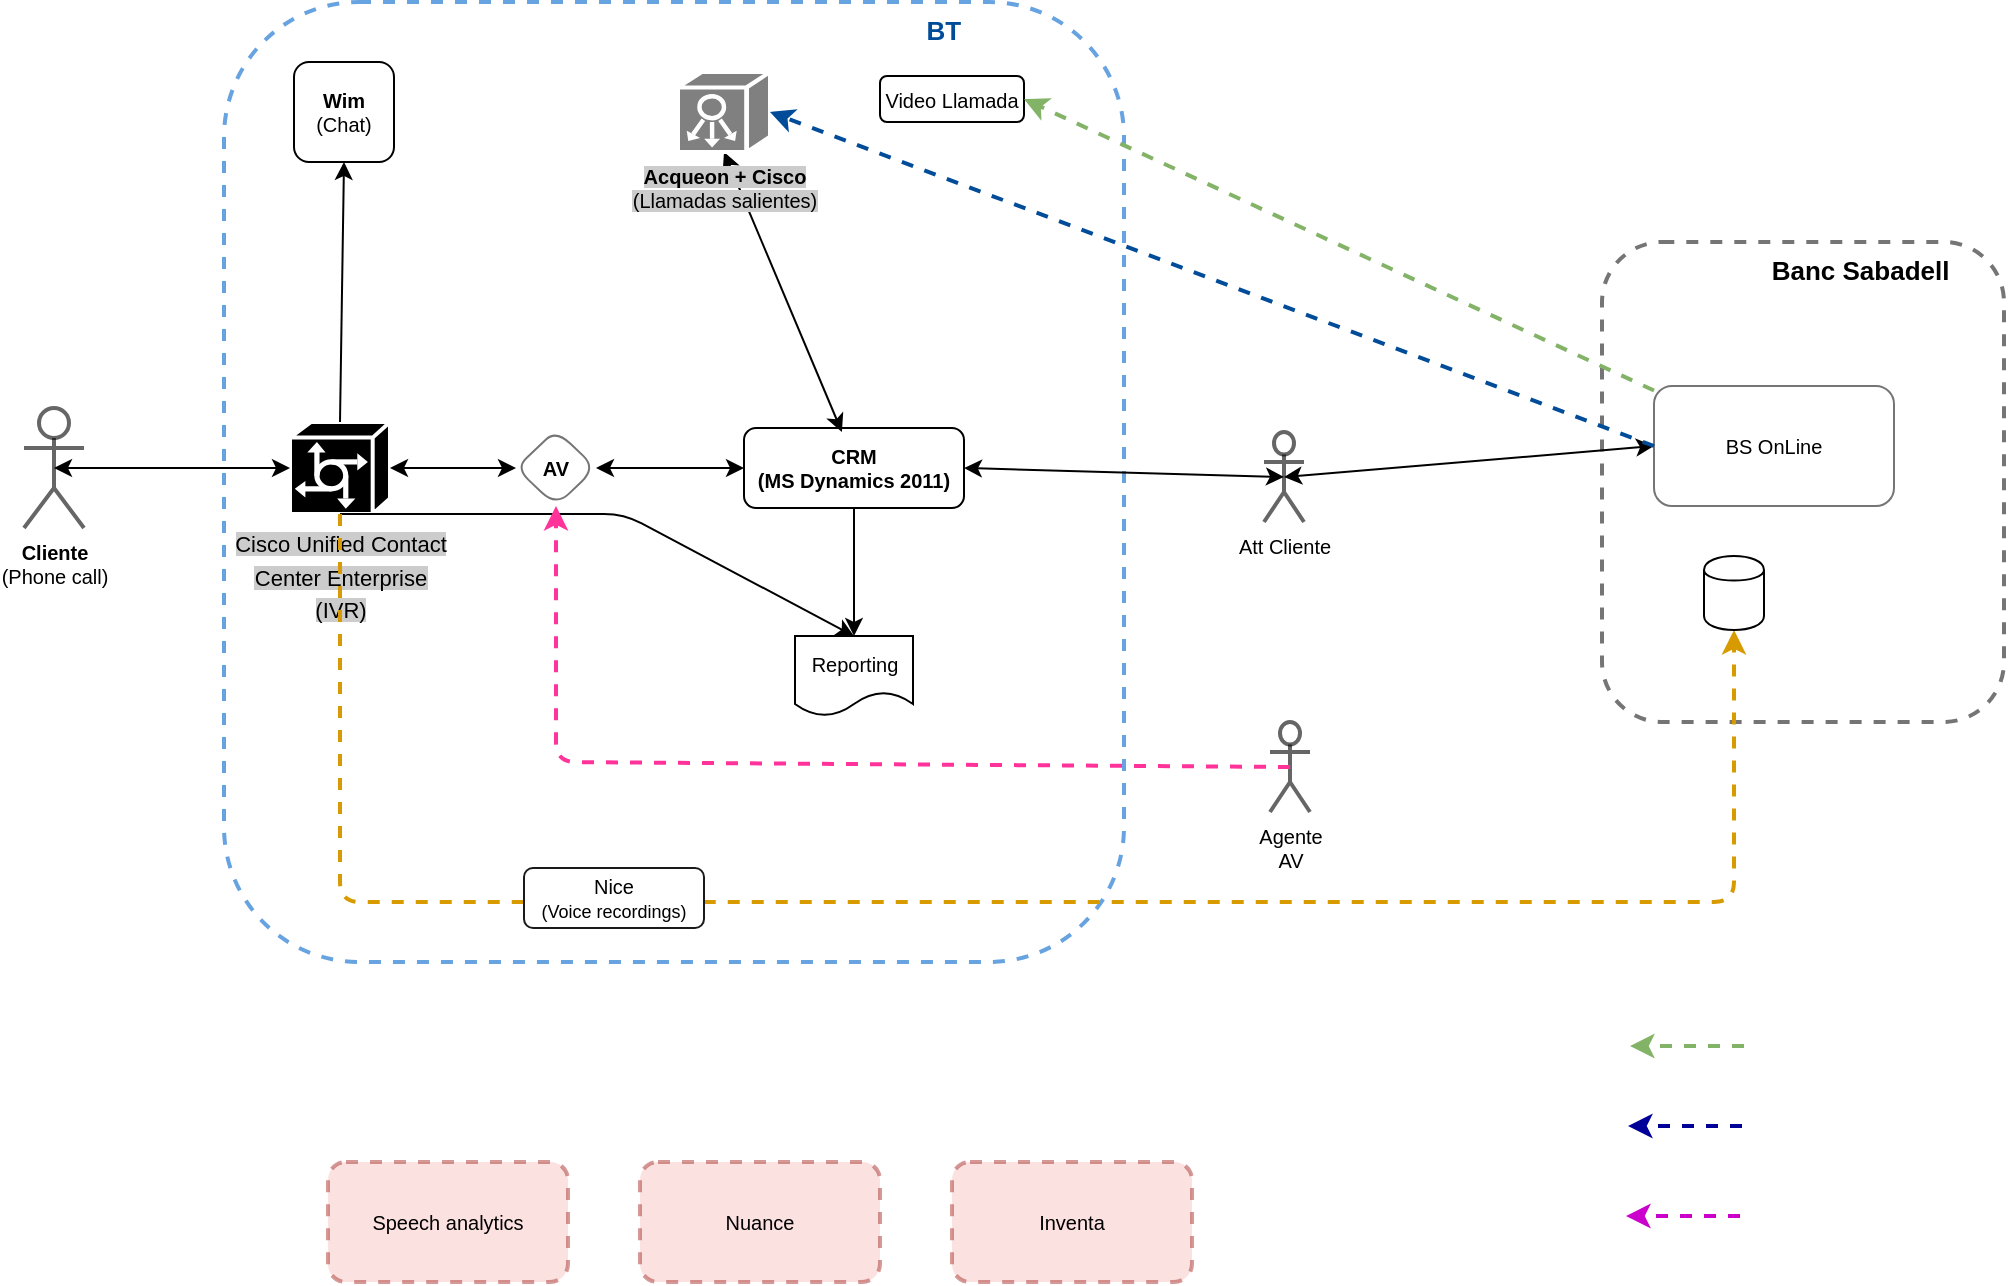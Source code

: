 <mxfile pages="5" version="11.2.4" type="github"><diagram id="3l4MbAEI4wqRLDYgitM4" name="DiagGral"><mxGraphModel dx="1422" dy="747" grid="1" gridSize="10" guides="1" tooltips="1" connect="1" arrows="1" fold="1" page="1" pageScale="1" pageWidth="1654" pageHeight="1169" math="0" shadow="0"><root><mxCell id="0"/><mxCell id="1" parent="0"/><mxCell id="yfEg5dLeN01uEuU5idqy-19" value="&lt;blockquote style=&quot;margin: 0 0 0 40px ; border: none ; padding: 0px&quot;&gt;&lt;blockquote style=&quot;margin: 0 0 0 40px ; border: none ; padding: 0px&quot;&gt;&lt;span style=&quot;font-size: 13px&quot;&gt;&lt;b&gt;&amp;nbsp; BT&amp;nbsp; &amp;nbsp; &amp;nbsp; &amp;nbsp; &amp;nbsp; &amp;nbsp; &amp;nbsp; &amp;nbsp; &amp;nbsp; &amp;nbsp; &amp;nbsp;&amp;nbsp;&lt;/b&gt;&lt;/span&gt;&lt;/blockquote&gt;&lt;/blockquote&gt;" style="rounded=1;whiteSpace=wrap;html=1;strokeColor=#0066CC;fillColor=#FFFFFF;fontSize=10;align=right;verticalAlign=top;dashed=1;fontColor=#004C99;strokeWidth=2;opacity=60;" parent="1" vertex="1"><mxGeometry x="140" y="80" width="450" height="480" as="geometry"/></mxCell><mxCell id="yfEg5dLeN01uEuU5idqy-2" value="&lt;span style=&quot;line-height: 150% ; font-size: 11px&quot;&gt;&lt;span style=&quot;background-color: rgb(204 , 204 , 204)&quot;&gt;Cisco Unified Contact &lt;br&gt;Center Enterprise&lt;br&gt;(IVR)&lt;/span&gt;&lt;br&gt;&lt;/span&gt;" style="shape=mxgraph.cisco.servers.communications_server;html=1;pointerEvents=1;dashed=0;fillColor=#000000;strokeColor=#ffffff;strokeWidth=2;verticalLabelPosition=bottom;verticalAlign=top;align=center;outlineConnect=0;" parent="1" vertex="1"><mxGeometry x="173" y="290" width="50" height="46" as="geometry"/></mxCell><mxCell id="yfEg5dLeN01uEuU5idqy-7" value="&lt;b&gt;Wim&lt;/b&gt;&lt;br&gt;(Chat)" style="whiteSpace=wrap;html=1;aspect=fixed;fillColor=#FFFFFF;fontSize=10;strokeColor=#000000;rounded=1;" parent="1" vertex="1"><mxGeometry x="175" y="110" width="50" height="50" as="geometry"/></mxCell><mxCell id="yfEg5dLeN01uEuU5idqy-9" value="" style="endArrow=classic;html=1;fontSize=10;exitX=0.5;exitY=0;exitDx=0;exitDy=0;exitPerimeter=0;entryX=0.5;entryY=1;entryDx=0;entryDy=0;" parent="1" source="yfEg5dLeN01uEuU5idqy-2" target="yfEg5dLeN01uEuU5idqy-7" edge="1"><mxGeometry width="50" height="50" relative="1" as="geometry"><mxPoint x="193" y="280" as="sourcePoint"/><mxPoint x="243" y="230" as="targetPoint"/></mxGeometry></mxCell><mxCell id="yfEg5dLeN01uEuU5idqy-10" value="&lt;b&gt;CRM&lt;br&gt;(MS Dynamics 2011)&lt;br&gt;&lt;/b&gt;" style="rounded=1;whiteSpace=wrap;html=1;strokeColor=#000000;fillColor=#FFFFFF;fontSize=10;" parent="1" vertex="1"><mxGeometry x="400" y="293" width="110" height="40" as="geometry"/></mxCell><mxCell id="yfEg5dLeN01uEuU5idqy-13" value="" style="endArrow=classic;startArrow=classic;html=1;fontSize=10;entryX=0.5;entryY=1;entryDx=0;entryDy=0;entryPerimeter=0;exitX=0.445;exitY=0.05;exitDx=0;exitDy=0;exitPerimeter=0;" parent="1" source="yfEg5dLeN01uEuU5idqy-10" target="yfEg5dLeN01uEuU5idqy-12" edge="1"><mxGeometry width="50" height="50" relative="1" as="geometry"><mxPoint x="420" y="270" as="sourcePoint"/><mxPoint x="470" y="220" as="targetPoint"/></mxGeometry></mxCell><mxCell id="yfEg5dLeN01uEuU5idqy-12" value="&lt;span style=&quot;background-color: rgb(204 , 204 , 204)&quot;&gt;&lt;b&gt;Acqueon + Cisco&lt;/b&gt;&lt;br&gt;(Llamadas salientes)&lt;/span&gt;" style="shape=mxgraph.cisco.controllers_and_modules.system_controller;html=1;pointerEvents=1;dashed=0;fillColor=#808080;strokeColor=#ffffff;strokeWidth=2;verticalLabelPosition=bottom;verticalAlign=top;align=center;outlineConnect=0;rounded=1;fontSize=10;" parent="1" vertex="1"><mxGeometry x="367" y="115" width="46" height="40" as="geometry"/></mxCell><mxCell id="yfEg5dLeN01uEuU5idqy-14" value="Reporting" style="shape=document;whiteSpace=wrap;html=1;boundedLbl=1;rounded=1;strokeColor=#000000;fillColor=#FFFFFF;fontSize=10;" parent="1" vertex="1"><mxGeometry x="425.5" y="397" width="59" height="40" as="geometry"/></mxCell><mxCell id="yfEg5dLeN01uEuU5idqy-15" value="" style="endArrow=classic;html=1;fontSize=10;exitX=0.5;exitY=1;exitDx=0;exitDy=0;exitPerimeter=0;entryX=0.5;entryY=0;entryDx=0;entryDy=0;" parent="1" source="yfEg5dLeN01uEuU5idqy-2" target="yfEg5dLeN01uEuU5idqy-14" edge="1"><mxGeometry width="50" height="50" relative="1" as="geometry"><mxPoint x="10" y="650" as="sourcePoint"/><mxPoint x="60" y="600" as="targetPoint"/><Array as="points"><mxPoint x="340" y="336"/></Array></mxGeometry></mxCell><mxCell id="yfEg5dLeN01uEuU5idqy-16" value="" style="endArrow=classic;html=1;fontSize=10;exitX=0.5;exitY=1;exitDx=0;exitDy=0;entryX=0.5;entryY=0;entryDx=0;entryDy=0;" parent="1" source="yfEg5dLeN01uEuU5idqy-10" target="yfEg5dLeN01uEuU5idqy-14" edge="1"><mxGeometry width="50" height="50" relative="1" as="geometry"><mxPoint x="480" y="430" as="sourcePoint"/><mxPoint x="530" y="380" as="targetPoint"/></mxGeometry></mxCell><mxCell id="yfEg5dLeN01uEuU5idqy-17" value="Video Llamada" style="rounded=1;whiteSpace=wrap;html=1;strokeColor=#000000;fillColor=#FFFFFF;fontSize=10;" parent="1" vertex="1"><mxGeometry x="468" y="117" width="72" height="23" as="geometry"/></mxCell><mxCell id="yfEg5dLeN01uEuU5idqy-20" value="Inventa" style="rounded=1;whiteSpace=wrap;html=1;dashed=1;strokeColor=#b85450;strokeWidth=2;fillColor=#f8cecc;fontSize=10;opacity=60;" parent="1" vertex="1"><mxGeometry x="504" y="660" width="120" height="60" as="geometry"/></mxCell><mxCell id="yfEg5dLeN01uEuU5idqy-21" value="Nuance" style="rounded=1;whiteSpace=wrap;html=1;dashed=1;strokeColor=#b85450;strokeWidth=2;fillColor=#f8cecc;fontSize=10;opacity=60;" parent="1" vertex="1"><mxGeometry x="348" y="660" width="120" height="60" as="geometry"/></mxCell><mxCell id="yfEg5dLeN01uEuU5idqy-22" value="Speech analytics" style="rounded=1;whiteSpace=wrap;html=1;dashed=1;strokeColor=#b85450;strokeWidth=2;fillColor=#f8cecc;fontSize=10;opacity=60;" parent="1" vertex="1"><mxGeometry x="192" y="660" width="120" height="60" as="geometry"/></mxCell><mxCell id="yfEg5dLeN01uEuU5idqy-23" value="&lt;b&gt;Cliente&lt;/b&gt;&lt;br&gt;(Phone call)" style="shape=umlActor;verticalLabelPosition=bottom;labelBackgroundColor=#ffffff;verticalAlign=top;html=1;outlineConnect=0;rounded=1;strokeColor=#000000;strokeWidth=2;fillColor=#FFFFFF;fontSize=10;fontColor=#000000;opacity=60;" parent="1" vertex="1"><mxGeometry x="40" y="283" width="30" height="60" as="geometry"/></mxCell><mxCell id="yfEg5dLeN01uEuU5idqy-24" value="Att Cliente" style="shape=umlActor;verticalLabelPosition=bottom;labelBackgroundColor=#ffffff;verticalAlign=top;html=1;outlineConnect=0;rounded=1;strokeColor=#000000;strokeWidth=2;fillColor=#FFFFFF;fontSize=10;fontColor=#000000;opacity=60;" parent="1" vertex="1"><mxGeometry x="660" y="295" width="20" height="45" as="geometry"/></mxCell><mxCell id="yfEg5dLeN01uEuU5idqy-25" value="&lt;blockquote style=&quot;margin: 0 0 0 40px ; border: none ; padding: 0px&quot;&gt;&lt;blockquote style=&quot;margin: 0 0 0 40px ; border: none ; padding: 0px&quot;&gt;&lt;span style=&quot;font-size: 13px&quot;&gt;&lt;b&gt;Banc Sabadell&amp;nbsp; &amp;nbsp; &amp;nbsp; &amp;nbsp; &amp;nbsp; &amp;nbsp; &amp;nbsp; &amp;nbsp; &amp;nbsp;&lt;/b&gt;&lt;/span&gt;&lt;/blockquote&gt;&lt;/blockquote&gt;" style="rounded=1;whiteSpace=wrap;html=1;strokeColor=#1A1A1A;fillColor=#FFFFFF;fontSize=10;align=right;verticalAlign=top;dashed=1;fontColor=#000000;strokeWidth=2;opacity=60;" parent="1" vertex="1"><mxGeometry x="829" y="200" width="201" height="240" as="geometry"/></mxCell><mxCell id="yfEg5dLeN01uEuU5idqy-26" value="" style="endArrow=classic;startArrow=classic;html=1;fontSize=10;fontColor=#000000;entryX=0.5;entryY=0.5;entryDx=0;entryDy=0;entryPerimeter=0;exitX=1;exitY=0.5;exitDx=0;exitDy=0;" parent="1" source="yfEg5dLeN01uEuU5idqy-10" target="yfEg5dLeN01uEuU5idqy-24" edge="1"><mxGeometry width="50" height="50" relative="1" as="geometry"><mxPoint x="10" y="790" as="sourcePoint"/><mxPoint x="60" y="740" as="targetPoint"/></mxGeometry></mxCell><mxCell id="yfEg5dLeN01uEuU5idqy-28" value="BS OnLine" style="rounded=1;whiteSpace=wrap;html=1;strokeColor=#1A1A1A;strokeWidth=1;fillColor=#FFFFFF;fontSize=10;fontColor=#000000;opacity=60;" parent="1" vertex="1"><mxGeometry x="855" y="272" width="120" height="60" as="geometry"/></mxCell><mxCell id="yfEg5dLeN01uEuU5idqy-29" value="" style="endArrow=classic;startArrow=classic;html=1;fontSize=10;fontColor=#000000;entryX=0;entryY=0.5;entryDx=0;entryDy=0;exitX=0.5;exitY=0.5;exitDx=0;exitDy=0;exitPerimeter=0;" parent="1" source="yfEg5dLeN01uEuU5idqy-24" target="yfEg5dLeN01uEuU5idqy-28" edge="1"><mxGeometry width="50" height="50" relative="1" as="geometry"><mxPoint x="780" y="540" as="sourcePoint"/><mxPoint x="830" y="490" as="targetPoint"/></mxGeometry></mxCell><mxCell id="yfEg5dLeN01uEuU5idqy-32" value="" style="edgeStyle=segmentEdgeStyle;endArrow=classic;html=1;fontSize=10;fontColor=#000000;exitX=0.5;exitY=1;exitDx=0;exitDy=0;exitPerimeter=0;fillColor=#ffe6cc;strokeColor=#d79b00;dashed=1;strokeWidth=2;" parent="1" source="yfEg5dLeN01uEuU5idqy-2" target="yfEg5dLeN01uEuU5idqy-33" edge="1"><mxGeometry width="50" height="50" relative="1" as="geometry"><mxPoint x="10" y="790" as="sourcePoint"/><mxPoint x="860" y="630" as="targetPoint"/><Array as="points"><mxPoint x="198" y="530"/><mxPoint x="895" y="530"/></Array></mxGeometry></mxCell><mxCell id="yfEg5dLeN01uEuU5idqy-33" value="" style="shape=cylinder;whiteSpace=wrap;html=1;boundedLbl=1;backgroundOutline=1;" parent="1" vertex="1"><mxGeometry x="880" y="357" width="30" height="37" as="geometry"/></mxCell><mxCell id="yfEg5dLeN01uEuU5idqy-36" value="&lt;b&gt;AV&lt;/b&gt;" style="rhombus;whiteSpace=wrap;html=1;rounded=1;strokeColor=#1A1A1A;strokeWidth=1;fillColor=#FFFFFF;fontSize=10;fontColor=#000000;opacity=60;" parent="1" vertex="1"><mxGeometry x="286" y="294" width="40" height="38" as="geometry"/></mxCell><mxCell id="yfEg5dLeN01uEuU5idqy-37" value="" style="endArrow=classic;startArrow=classic;html=1;fontSize=10;fontColor=#000000;exitX=0.5;exitY=0.5;exitDx=0;exitDy=0;exitPerimeter=0;entryX=0;entryY=0.5;entryDx=0;entryDy=0;entryPerimeter=0;" parent="1" source="yfEg5dLeN01uEuU5idqy-23" target="yfEg5dLeN01uEuU5idqy-2" edge="1"><mxGeometry width="50" height="50" relative="1" as="geometry"><mxPoint x="55" y="313" as="sourcePoint"/><mxPoint x="256" y="313" as="targetPoint"/></mxGeometry></mxCell><mxCell id="HbeDw2r2uIwqM16S23dI-2" value="" style="endArrow=classic;startArrow=classic;html=1;exitX=1;exitY=0.5;exitDx=0;exitDy=0;exitPerimeter=0;entryX=0;entryY=0.5;entryDx=0;entryDy=0;" edge="1" parent="1" source="yfEg5dLeN01uEuU5idqy-2" target="yfEg5dLeN01uEuU5idqy-36"><mxGeometry width="50" height="50" relative="1" as="geometry"><mxPoint x="236" y="313" as="sourcePoint"/><mxPoint x="286" y="263" as="targetPoint"/></mxGeometry></mxCell><mxCell id="HbeDw2r2uIwqM16S23dI-3" value="" style="endArrow=classic;startArrow=classic;html=1;exitX=1;exitY=0.5;exitDx=0;exitDy=0;entryX=0;entryY=0.5;entryDx=0;entryDy=0;" edge="1" parent="1" source="yfEg5dLeN01uEuU5idqy-36" target="yfEg5dLeN01uEuU5idqy-10"><mxGeometry width="50" height="50" relative="1" as="geometry"><mxPoint x="316.5" y="319" as="sourcePoint"/><mxPoint x="379.5" y="319" as="targetPoint"/></mxGeometry></mxCell><mxCell id="yfEg5dLeN01uEuU5idqy-31" value="Nice&lt;br&gt;&lt;font style=&quot;font-size: 9px&quot;&gt;(Voice recordings)&lt;/font&gt;" style="rounded=1;whiteSpace=wrap;html=1;strokeColor=#1A1A1A;strokeWidth=1;fillColor=#FFFFFF;fontSize=10;fontColor=#000000;" parent="1" vertex="1"><mxGeometry x="290" y="513" width="90" height="30" as="geometry"/></mxCell><mxCell id="HbeDw2r2uIwqM16S23dI-4" value="" style="endArrow=classic;html=1;entryX=1;entryY=0.5;entryDx=0;entryDy=0;dashed=1;fillColor=#d5e8d4;strokeColor=#82b366;strokeWidth=2;" edge="1" parent="1" source="yfEg5dLeN01uEuU5idqy-28" target="yfEg5dLeN01uEuU5idqy-17"><mxGeometry width="50" height="50" relative="1" as="geometry"><mxPoint x="700" y="153.5" as="sourcePoint"/><mxPoint x="750" y="103.5" as="targetPoint"/></mxGeometry></mxCell><mxCell id="HbeDw2r2uIwqM16S23dI-5" value="" style="endArrow=classic;html=1;dashed=1;fillColor=#d5e8d4;strokeColor=#82b366;strokeWidth=2;" edge="1" parent="1"><mxGeometry width="50" height="50" relative="1" as="geometry"><mxPoint x="900" y="602" as="sourcePoint"/><mxPoint x="843" y="602" as="targetPoint"/></mxGeometry></mxCell><mxCell id="HbeDw2r2uIwqM16S23dI-6" value="" style="endArrow=classic;html=1;entryX=1;entryY=0.5;entryDx=0;entryDy=0;dashed=1;fillColor=#d5e8d4;strokeColor=#004C99;strokeWidth=2;entryPerimeter=0;exitX=0;exitY=0.5;exitDx=0;exitDy=0;" edge="1" parent="1" source="yfEg5dLeN01uEuU5idqy-28" target="yfEg5dLeN01uEuU5idqy-12"><mxGeometry width="50" height="50" relative="1" as="geometry"><mxPoint x="865" y="346.24" as="sourcePoint"/><mxPoint x="550" y="200.5" as="targetPoint"/></mxGeometry></mxCell><mxCell id="HbeDw2r2uIwqM16S23dI-7" value="" style="endArrow=classic;html=1;dashed=1;fillColor=#d5e8d4;strokeColor=#000099;strokeWidth=2;" edge="1" parent="1"><mxGeometry width="50" height="50" relative="1" as="geometry"><mxPoint x="899" y="642" as="sourcePoint"/><mxPoint x="842" y="642" as="targetPoint"/></mxGeometry></mxCell><mxCell id="HbeDw2r2uIwqM16S23dI-8" value="Agente&lt;br&gt;AV" style="shape=umlActor;verticalLabelPosition=bottom;labelBackgroundColor=#ffffff;verticalAlign=top;html=1;outlineConnect=0;rounded=1;strokeColor=#000000;strokeWidth=2;fillColor=#FFFFFF;fontSize=10;fontColor=#000000;opacity=60;" vertex="1" parent="1"><mxGeometry x="663" y="440" width="20" height="45" as="geometry"/></mxCell><mxCell id="HbeDw2r2uIwqM16S23dI-9" value="" style="endArrow=classic;html=1;entryX=0.5;entryY=1;entryDx=0;entryDy=0;dashed=1;fillColor=#d5e8d4;strokeColor=#FF3399;strokeWidth=2;exitX=0.5;exitY=0.5;exitDx=0;exitDy=0;exitPerimeter=0;" edge="1" parent="1" source="HbeDw2r2uIwqM16S23dI-8" target="yfEg5dLeN01uEuU5idqy-36"><mxGeometry width="50" height="50" relative="1" as="geometry"><mxPoint x="865" y="515" as="sourcePoint"/><mxPoint x="423" y="348" as="targetPoint"/><Array as="points"><mxPoint x="306" y="460"/></Array></mxGeometry></mxCell><mxCell id="HbeDw2r2uIwqM16S23dI-10" value="" style="endArrow=classic;html=1;dashed=1;fillColor=#d5e8d4;strokeColor=#CC00CC;strokeWidth=2;" edge="1" parent="1"><mxGeometry width="50" height="50" relative="1" as="geometry"><mxPoint x="898" y="687" as="sourcePoint"/><mxPoint x="841" y="687" as="targetPoint"/></mxGeometry></mxCell></root></mxGraphModel></diagram><diagram id="36B1uxk4CmVnQyP73Ohh" name="AV"><mxGraphModel dx="1422" dy="796" grid="1" gridSize="10" guides="1" tooltips="1" connect="1" arrows="1" fold="1" page="1" pageScale="1" pageWidth="1654" pageHeight="1169" math="0" shadow="0"><root><mxCell id="d64pGmbFEIHgs3GY6kPc-0"/><mxCell id="d64pGmbFEIHgs3GY6kPc-1" parent="d64pGmbFEIHgs3GY6kPc-0"/><mxCell id="d64pGmbFEIHgs3GY6kPc-2" value="&lt;blockquote style=&quot;margin: 0 0 0 40px ; border: none ; padding: 0px&quot;&gt;&lt;blockquote style=&quot;margin: 0 0 0 40px ; border: none ; padding: 0px&quot;&gt;&lt;span style=&quot;font-size: 13px&quot;&gt;&lt;b&gt;&amp;nbsp; BT Platform&amp;nbsp; &amp;nbsp; &amp;nbsp; &amp;nbsp; &amp;nbsp; &amp;nbsp; &amp;nbsp; &amp;nbsp; &amp;nbsp; &amp;nbsp; &amp;nbsp;&lt;/b&gt;&lt;/span&gt;&lt;/blockquote&gt;&lt;/blockquote&gt;" style="rounded=1;whiteSpace=wrap;html=1;strokeColor=#0066CC;fillColor=#FFFFFF;fontSize=10;align=right;verticalAlign=top;dashed=1;fontColor=#004C99;strokeWidth=2;opacity=60;" vertex="1" parent="d64pGmbFEIHgs3GY6kPc-1"><mxGeometry x="140" y="230" width="260" height="190" as="geometry"/></mxCell><mxCell id="d64pGmbFEIHgs3GY6kPc-3" value="&lt;span style=&quot;line-height: 150% ; font-size: 11px&quot;&gt;&lt;span style=&quot;background-color: rgb(204 , 204 , 204)&quot;&gt;Cisco Unified Contact &lt;br&gt;Center Enterprise&lt;br&gt;(IVR)&lt;/span&gt;&lt;br&gt;&lt;/span&gt;" style="shape=mxgraph.cisco.servers.communications_server;html=1;pointerEvents=1;dashed=0;fillColor=#000000;strokeColor=#ffffff;strokeWidth=2;verticalLabelPosition=bottom;verticalAlign=top;align=center;outlineConnect=0;" vertex="1" parent="d64pGmbFEIHgs3GY6kPc-1"><mxGeometry x="190" y="276" width="50" height="46" as="geometry"/></mxCell><mxCell id="d64pGmbFEIHgs3GY6kPc-19" value="&lt;b&gt;Cliente&lt;/b&gt;&lt;br&gt;(Phone call)" style="shape=umlActor;verticalLabelPosition=bottom;labelBackgroundColor=#ffffff;verticalAlign=top;html=1;outlineConnect=0;rounded=1;strokeColor=#000000;strokeWidth=2;fillColor=#FFFFFF;fontSize=10;fontColor=#000000;opacity=60;" vertex="1" parent="d64pGmbFEIHgs3GY6kPc-1"><mxGeometry x="40" y="267" width="30" height="60" as="geometry"/></mxCell><mxCell id="d64pGmbFEIHgs3GY6kPc-29" value="&lt;b&gt;AV&lt;/b&gt;" style="rhombus;whiteSpace=wrap;html=1;rounded=1;strokeColor=#1A1A1A;strokeWidth=1;fillColor=#FFFFFF;fontSize=10;fontColor=#000000;opacity=60;" vertex="1" parent="d64pGmbFEIHgs3GY6kPc-1"><mxGeometry x="299.5" y="274" width="50" height="50" as="geometry"/></mxCell><mxCell id="7pfYV8tYRLhBsoFMG-dg-1" value="" style="endArrow=classic;startArrow=classic;html=1;fontSize=10;fontColor=#000000;exitX=0.5;exitY=0.5;exitDx=0;exitDy=0;exitPerimeter=0;fillColor=#d5e8d4;strokeColor=#82b366;dashed=1;strokeWidth=2;" edge="1" parent="d64pGmbFEIHgs3GY6kPc-1"><mxGeometry width="50" height="50" relative="1" as="geometry"><mxPoint x="64" y="492" as="sourcePoint"/><mxPoint x="140" y="492" as="targetPoint"/></mxGeometry></mxCell><mxCell id="7pfYV8tYRLhBsoFMG-dg-2" value="Llamada telefónica de cliente.&amp;nbsp;" style="text;html=1;strokeColor=none;fillColor=none;align=left;verticalAlign=middle;whiteSpace=wrap;rounded=0;fontSize=10;fontColor=#000000;opacity=60;" vertex="1" parent="d64pGmbFEIHgs3GY6kPc-1"><mxGeometry x="197" y="481" width="253" height="20" as="geometry"/></mxCell><mxCell id="kfRtIcLLCq637cedMU7J-0" value="&lt;blockquote style=&quot;margin: 0 0 0 40px ; border: none ; padding: 0px&quot;&gt;&lt;blockquote style=&quot;margin: 0 0 0 40px ; border: none ; padding: 0px&quot;&gt;&lt;span style=&quot;font-size: 13px&quot;&gt;&lt;b&gt;&amp;nbsp; &amp;nbsp; &amp;nbsp; &amp;nbsp; &amp;nbsp; &amp;nbsp;&lt;/b&gt;&lt;/span&gt;&lt;/blockquote&gt;&lt;/blockquote&gt;" style="rounded=1;whiteSpace=wrap;html=1;strokeColor=#1A1A1A;fillColor=#FFFFFF;fontSize=10;align=right;verticalAlign=top;dashed=1;fontColor=#000000;strokeWidth=2;opacity=60;labelPosition=left;verticalLabelPosition=middle;" vertex="1" parent="d64pGmbFEIHgs3GY6kPc-1"><mxGeometry x="468" y="340" width="125" height="80" as="geometry"/></mxCell><mxCell id="kfRtIcLLCq637cedMU7J-2" value="BS Extranet" style="shape=mxgraph.cisco.hubs_and_gateways.universal_gateway;html=1;pointerEvents=1;dashed=0;fillColor=#333333;strokeColor=#ffffff;strokeWidth=2;verticalLabelPosition=bottom;verticalAlign=top;align=center;outlineConnect=0;rounded=1;fontSize=10;fontColor=#000000;opacity=60;" vertex="1" parent="d64pGmbFEIHgs3GY6kPc-1"><mxGeometry x="524" y="356" width="39" height="30" as="geometry"/></mxCell><mxCell id="kfRtIcLLCq637cedMU7J-3" value="&lt;font style=&quot;font-size: 11px&quot;&gt;&lt;b&gt;Banc Sabadell&lt;/b&gt;&lt;/font&gt;" style="text;html=1;strokeColor=none;fillColor=none;align=center;verticalAlign=middle;whiteSpace=wrap;rounded=0;fontSize=10;fontColor=#000000;opacity=60;" vertex="1" parent="d64pGmbFEIHgs3GY6kPc-1"><mxGeometry x="470.5" y="346" width="40" height="20" as="geometry"/></mxCell><mxCell id="kfRtIcLLCq637cedMU7J-4" value="Internet" style="ellipse;shape=cloud;whiteSpace=wrap;html=1;rounded=1;strokeColor=#1A1A1A;strokeWidth=1;fillColor=none;fontSize=10;fontColor=#000000;opacity=60;align=center;" vertex="1" parent="d64pGmbFEIHgs3GY6kPc-1"><mxGeometry x="620" y="350" width="80" height="55" as="geometry"/></mxCell><mxCell id="kfRtIcLLCq637cedMU7J-5" value="&lt;b&gt;Agente&lt;/b&gt;&lt;br&gt;(Serv. Externo)" style="shape=umlActor;verticalLabelPosition=bottom;labelBackgroundColor=#ffffff;verticalAlign=top;html=1;outlineConnect=0;rounded=1;strokeColor=#000000;strokeWidth=2;fillColor=#FFFFFF;fontSize=10;fontColor=#000000;opacity=60;" vertex="1" parent="d64pGmbFEIHgs3GY6kPc-1"><mxGeometry x="760" y="282.5" width="20" height="35" as="geometry"/></mxCell><mxCell id="kfRtIcLLCq637cedMU7J-10" value="" style="endArrow=classic;startArrow=classic;html=1;fontSize=10;fontColor=#000000;exitX=0.5;exitY=0.5;exitDx=0;exitDy=0;exitPerimeter=0;fillColor=#d5e8d4;strokeColor=#82b366;dashed=1;strokeWidth=2;entryX=0;entryY=0.5;entryDx=0;entryDy=0;entryPerimeter=0;" edge="1" parent="d64pGmbFEIHgs3GY6kPc-1" source="d64pGmbFEIHgs3GY6kPc-19" target="d64pGmbFEIHgs3GY6kPc-3"><mxGeometry width="50" height="50" relative="1" as="geometry"><mxPoint x="55" y="316.5" as="sourcePoint"/><mxPoint x="131" y="316.5" as="targetPoint"/></mxGeometry></mxCell><mxCell id="kfRtIcLLCq637cedMU7J-11" value="" style="endArrow=classic;startArrow=classic;html=1;fontSize=10;fontColor=#000000;fillColor=#d5e8d4;strokeColor=#82b366;dashed=1;strokeWidth=2;entryX=0;entryY=0.5;entryDx=0;entryDy=0;" edge="1" parent="d64pGmbFEIHgs3GY6kPc-1" source="d64pGmbFEIHgs3GY6kPc-3" target="d64pGmbFEIHgs3GY6kPc-29"><mxGeometry width="50" height="50" relative="1" as="geometry"><mxPoint x="240" y="325" as="sourcePoint"/><mxPoint x="300" y="325" as="targetPoint"/></mxGeometry></mxCell><mxCell id="kfRtIcLLCq637cedMU7J-12" value="" style="endArrow=classic;startArrow=classic;html=1;fontSize=10;fontColor=#000000;fillColor=#d5e8d4;strokeColor=#82b366;dashed=1;strokeWidth=2;entryX=0.5;entryY=0.5;entryDx=0;entryDy=0;entryPerimeter=0;" edge="1" parent="d64pGmbFEIHgs3GY6kPc-1" source="d64pGmbFEIHgs3GY6kPc-29" target="kfRtIcLLCq637cedMU7J-5"><mxGeometry width="50" height="50" relative="1" as="geometry"><mxPoint x="360" y="325" as="sourcePoint"/><mxPoint x="419.5" y="325" as="targetPoint"/></mxGeometry></mxCell><mxCell id="kfRtIcLLCq637cedMU7J-13" value="" style="endArrow=classic;startArrow=classic;html=1;strokeColor=#333333;strokeWidth=2;fontSize=10;fontColor=#000000;entryX=0.5;entryY=0.5;entryDx=0;entryDy=0;entryPerimeter=0;exitX=0.875;exitY=0.5;exitDx=0;exitDy=0;exitPerimeter=0;" edge="1" parent="d64pGmbFEIHgs3GY6kPc-1" source="kfRtIcLLCq637cedMU7J-4" target="kfRtIcLLCq637cedMU7J-5"><mxGeometry width="50" height="50" relative="1" as="geometry"><mxPoint x="720" y="421" as="sourcePoint"/><mxPoint x="770" y="371" as="targetPoint"/></mxGeometry></mxCell><mxCell id="kfRtIcLLCq637cedMU7J-15" value="" style="endArrow=classic;startArrow=classic;html=1;strokeColor=#333333;strokeWidth=2;fontSize=10;fontColor=#000000;entryX=0.16;entryY=0.55;entryDx=0;entryDy=0;entryPerimeter=0;exitX=1;exitY=0.5;exitDx=0;exitDy=0;" edge="1" parent="d64pGmbFEIHgs3GY6kPc-1" source="kfRtIcLLCq637cedMU7J-0" target="kfRtIcLLCq637cedMU7J-4"><mxGeometry width="50" height="50" relative="1" as="geometry"><mxPoint x="610" y="491" as="sourcePoint"/><mxPoint x="690" y="407.5" as="targetPoint"/></mxGeometry></mxCell><mxCell id="kfRtIcLLCq637cedMU7J-16" value="" style="endArrow=classic;startArrow=classic;html=1;strokeColor=#575757;strokeWidth=2;fontSize=10;fontColor=#000000;entryX=0;entryY=0.5;entryDx=0;entryDy=0;exitX=0.5;exitY=1;exitDx=0;exitDy=0;" edge="1" parent="d64pGmbFEIHgs3GY6kPc-1" source="d64pGmbFEIHgs3GY6kPc-29" target="kfRtIcLLCq637cedMU7J-0"><mxGeometry width="50" height="50" relative="1" as="geometry"><mxPoint x="380" y="469.5" as="sourcePoint"/><mxPoint x="460" y="386" as="targetPoint"/><Array as="points"><mxPoint x="325" y="380"/></Array></mxGeometry></mxCell><mxCell id="kfRtIcLLCq637cedMU7J-17" value="" style="endArrow=classic;startArrow=classic;html=1;strokeColor=#333333;strokeWidth=2;fontSize=10;fontColor=#000000;" edge="1" parent="d64pGmbFEIHgs3GY6kPc-1"><mxGeometry width="50" height="50" relative="1" as="geometry"><mxPoint x="60" y="520" as="sourcePoint"/><mxPoint x="140" y="520" as="targetPoint"/></mxGeometry></mxCell><mxCell id="kfRtIcLLCq637cedMU7J-18" value="Acceso a interfaz de agente AV a través de BS Extranet" style="text;html=1;strokeColor=none;fillColor=none;align=left;verticalAlign=middle;whiteSpace=wrap;rounded=0;fontSize=10;fontColor=#000000;opacity=60;" vertex="1" parent="d64pGmbFEIHgs3GY6kPc-1"><mxGeometry x="197" y="509" width="253" height="20" as="geometry"/></mxCell></root></mxGraphModel></diagram><diagram id="88ba7-OLkf7ILggSCQpX" name="Flujo AV OK"><mxGraphModel dx="1422" dy="763" grid="1" gridSize="10" guides="1" tooltips="1" connect="1" arrows="1" fold="1" page="1" pageScale="1" pageWidth="1654" pageHeight="1169" math="0" shadow="0"><root><mxCell id="1pzdNdow7fk58X4MrKAd-0"/><mxCell id="1pzdNdow7fk58X4MrKAd-1" parent="1pzdNdow7fk58X4MrKAd-0"/><mxCell id="1pzdNdow7fk58X4MrKAd-4" value="AV" style="shape=umlLifeline;participant=umlEntity;perimeter=lifelinePerimeter;whiteSpace=wrap;html=1;container=1;collapsible=0;recursiveResize=0;verticalAlign=top;spacingTop=36;labelBackgroundColor=#ffffff;outlineConnect=0;rounded=1;strokeColor=#1A1A1A;strokeWidth=1;fillColor=none;fontSize=10;fontColor=#000000;opacity=60;align=center;" vertex="1" parent="1pzdNdow7fk58X4MrKAd-1"><mxGeometry x="287" y="20" width="40" height="390" as="geometry"/></mxCell><mxCell id="1pzdNdow7fk58X4MrKAd-10" value="" style="html=1;points=[];perimeter=orthogonalPerimeter;" vertex="1" parent="1pzdNdow7fk58X4MrKAd-4"><mxGeometry x="15" y="89" width="10" height="211" as="geometry"/></mxCell><mxCell id="1pzdNdow7fk58X4MrKAd-2" value="Cliente" style="shape=umlLifeline;participant=umlActor;perimeter=lifelinePerimeter;whiteSpace=wrap;html=1;container=1;collapsible=0;recursiveResize=0;verticalAlign=top;spacingTop=36;labelBackgroundColor=#ffffff;outlineConnect=0;rounded=1;strokeColor=#1A1A1A;strokeWidth=1;fillColor=none;fontSize=10;fontColor=#000000;opacity=60;align=center;" vertex="1" parent="1pzdNdow7fk58X4MrKAd-1"><mxGeometry x="20" y="20" width="20" height="390" as="geometry"/></mxCell><mxCell id="UA9v_kU2Z9yQDy7kR3YD-0" value="" style="html=1;points=[];perimeter=orthogonalPerimeter;rounded=1;strokeColor=#1A1A1A;strokeWidth=1;fillColor=#ffffff;fontSize=10;fontColor=#000000;opacity=60;align=center;" vertex="1" parent="1pzdNdow7fk58X4MrKAd-2"><mxGeometry x="5" y="91" width="10" height="259" as="geometry"/></mxCell><mxCell id="1pzdNdow7fk58X4MrKAd-3" value="IVR (UCCE)" style="shape=umlLifeline;participant=umlEntity;perimeter=lifelinePerimeter;whiteSpace=wrap;html=1;container=1;collapsible=0;recursiveResize=0;verticalAlign=top;spacingTop=36;labelBackgroundColor=#ffffff;outlineConnect=0;rounded=1;strokeColor=#1A1A1A;strokeWidth=1;fillColor=none;fontSize=10;fontColor=#000000;opacity=60;align=center;" vertex="1" parent="1pzdNdow7fk58X4MrKAd-1"><mxGeometry x="143" y="20" width="40" height="390" as="geometry"/></mxCell><mxCell id="1pzdNdow7fk58X4MrKAd-7" value="" style="html=1;points=[];perimeter=orthogonalPerimeter;" vertex="1" parent="1pzdNdow7fk58X4MrKAd-3"><mxGeometry x="15" y="91" width="10" height="259" as="geometry"/></mxCell><mxCell id="1pzdNdow7fk58X4MrKAd-5" value="Agente AV" style="shape=umlLifeline;participant=umlEntity;perimeter=lifelinePerimeter;whiteSpace=wrap;html=1;container=1;collapsible=0;recursiveResize=0;verticalAlign=top;spacingTop=36;labelBackgroundColor=#ffffff;outlineConnect=0;rounded=1;strokeColor=#1A1A1A;strokeWidth=1;fillColor=none;fontSize=10;fontColor=#000000;opacity=60;align=center;" vertex="1" parent="1pzdNdow7fk58X4MrKAd-1"><mxGeometry x="462" y="20" width="40" height="390" as="geometry"/></mxCell><mxCell id="1pzdNdow7fk58X4MrKAd-12" value="" style="html=1;points=[];perimeter=orthogonalPerimeter;rounded=1;strokeColor=#1A1A1A;strokeWidth=1;fillColor=none;fontSize=10;fontColor=#000000;opacity=60;align=center;" vertex="1" parent="1pzdNdow7fk58X4MrKAd-5"><mxGeometry x="15" y="160" width="10" height="110" as="geometry"/></mxCell><mxCell id="1pzdNdow7fk58X4MrKAd-6" value="Cliente llama a OD" style="html=1;verticalAlign=bottom;endArrow=block;strokeColor=#333333;strokeWidth=2;fontSize=10;fontColor=#000000;exitX=0.5;exitY=0.073;exitDx=0;exitDy=0;exitPerimeter=0;" edge="1" parent="1pzdNdow7fk58X4MrKAd-1" source="UA9v_kU2Z9yQDy7kR3YD-0" target="1pzdNdow7fk58X4MrKAd-7"><mxGeometry width="80" relative="1" as="geometry"><mxPoint x="40" y="130" as="sourcePoint"/><mxPoint x="110" y="130" as="targetPoint"/></mxGeometry></mxCell><mxCell id="1pzdNdow7fk58X4MrKAd-14" value="IVR envía &lt;br&gt;llamada a AV" style="html=1;verticalAlign=bottom;endArrow=block;strokeColor=#333333;strokeWidth=2;fontSize=10;fontColor=#000000;" edge="1" parent="1pzdNdow7fk58X4MrKAd-1" target="1pzdNdow7fk58X4MrKAd-10"><mxGeometry width="80" relative="1" as="geometry"><mxPoint x="168" y="140" as="sourcePoint"/><mxPoint x="248" y="140" as="targetPoint"/></mxGeometry></mxCell><mxCell id="1pzdNdow7fk58X4MrKAd-15" value="agente escucha llamada &lt;br&gt;y redirecciona" style="html=1;verticalAlign=bottom;endArrow=block;strokeColor=#333333;strokeWidth=2;fontSize=10;fontColor=#000000;" edge="1" parent="1pzdNdow7fk58X4MrKAd-1"><mxGeometry width="80" relative="1" as="geometry"><mxPoint x="312" y="236.5" as="sourcePoint"/><mxPoint x="479" y="236.5" as="targetPoint"/></mxGeometry></mxCell><mxCell id="1pzdNdow7fk58X4MrKAd-16" value="agente redirecciona llamada" style="html=1;verticalAlign=bottom;endArrow=open;dashed=1;endSize=8;strokeColor=#333333;strokeWidth=2;fontSize=10;fontColor=#000000;exitX=-0.1;exitY=0.816;exitDx=0;exitDy=0;exitPerimeter=0;" edge="1" parent="1pzdNdow7fk58X4MrKAd-1" source="1pzdNdow7fk58X4MrKAd-12" target="1pzdNdow7fk58X4MrKAd-10"><mxGeometry relative="1" as="geometry"><mxPoint x="477" y="210" as="sourcePoint"/><mxPoint x="397" y="210" as="targetPoint"/></mxGeometry></mxCell><mxCell id="1pzdNdow7fk58X4MrKAd-18" value="AV envía redirección a IVR" style="html=1;verticalAlign=bottom;endArrow=open;dashed=1;endSize=8;strokeColor=#333333;strokeWidth=2;fontSize=10;fontColor=#000000;" edge="1" parent="1pzdNdow7fk58X4MrKAd-1"><mxGeometry relative="1" as="geometry"><mxPoint x="302" y="289" as="sourcePoint"/><mxPoint x="168" y="289" as="targetPoint"/><Array as="points"><mxPoint x="210" y="289"/></Array></mxGeometry></mxCell><mxCell id="1pzdNdow7fk58X4MrKAd-19" value="IVR envía llamada a OD" style="html=1;verticalAlign=bottom;endArrow=block;strokeColor=#333333;strokeWidth=2;fontSize=10;fontColor=#000000;" edge="1" parent="1pzdNdow7fk58X4MrKAd-1"><mxGeometry width="80" relative="1" as="geometry"><mxPoint x="168" y="332" as="sourcePoint"/><mxPoint x="669.5" y="332" as="targetPoint"/></mxGeometry></mxCell><mxCell id="1pzdNdow7fk58X4MrKAd-20" value="OD" style="shape=umlLifeline;participant=umlEntity;perimeter=lifelinePerimeter;whiteSpace=wrap;html=1;container=1;collapsible=0;recursiveResize=0;verticalAlign=top;spacingTop=36;labelBackgroundColor=#ffffff;outlineConnect=0;" vertex="1" parent="1pzdNdow7fk58X4MrKAd-1"><mxGeometry x="650" y="20" width="40" height="380" as="geometry"/></mxCell><mxCell id="1pzdNdow7fk58X4MrKAd-21" value="" style="html=1;points=[];perimeter=orthogonalPerimeter;rounded=1;strokeColor=#1A1A1A;strokeWidth=1;fillColor=none;fontSize=10;fontColor=#000000;opacity=60;align=center;" vertex="1" parent="1pzdNdow7fk58X4MrKAd-20"><mxGeometry x="15" y="210" width="10" height="140" as="geometry"/></mxCell><mxCell id="YUiqcFQ_ouc_i3fzQha3-0" value="AV envía pregunta&amp;nbsp;&lt;br&gt;a cliente" style="html=1;verticalAlign=bottom;endArrow=open;dashed=1;endSize=8;strokeColor=#333333;strokeWidth=2;fontSize=10;fontColor=#000000;" edge="1" parent="1pzdNdow7fk58X4MrKAd-1"><mxGeometry relative="1" as="geometry"><mxPoint x="302" y="177" as="sourcePoint"/><mxPoint x="168" y="177" as="targetPoint"/></mxGeometry></mxCell><mxCell id="YUiqcFQ_ouc_i3fzQha3-1" value="IVR redirige pregunta" style="html=1;verticalAlign=bottom;endArrow=open;dashed=1;endSize=8;strokeColor=#333333;strokeWidth=2;fontSize=10;fontColor=#000000;" edge="1" parent="1pzdNdow7fk58X4MrKAd-1"><mxGeometry relative="1" as="geometry"><mxPoint x="158" y="190" as="sourcePoint"/><mxPoint x="30" y="190" as="targetPoint"/></mxGeometry></mxCell><mxCell id="YUiqcFQ_ouc_i3fzQha3-2" value="Cliente responde" style="html=1;verticalAlign=bottom;endArrow=block;strokeColor=#333333;strokeWidth=2;fontSize=10;fontColor=#000000;entryX=0.2;entryY=0.498;entryDx=0;entryDy=0;entryPerimeter=0;" edge="1" parent="1pzdNdow7fk58X4MrKAd-1"><mxGeometry width="80" relative="1" as="geometry"><mxPoint x="30" y="220" as="sourcePoint"/><mxPoint x="160" y="219.982" as="targetPoint"/></mxGeometry></mxCell><mxCell id="YUiqcFQ_ouc_i3fzQha3-3" value="IVR redirige resp cliente" style="html=1;verticalAlign=bottom;endArrow=block;strokeColor=#333333;strokeWidth=2;fontSize=10;fontColor=#000000;" edge="1" parent="1pzdNdow7fk58X4MrKAd-1" target="1pzdNdow7fk58X4MrKAd-10"><mxGeometry width="80" relative="1" as="geometry"><mxPoint x="168" y="229.5" as="sourcePoint"/><mxPoint x="248" y="229.5" as="targetPoint"/></mxGeometry></mxCell></root></mxGraphModel></diagram><diagram id="sZNZ-voG_BOO0PYvILCB" name="Flujo AV Repreguntar"><mxGraphModel dx="1422" dy="747" grid="1" gridSize="10" guides="1" tooltips="1" connect="1" arrows="1" fold="1" page="1" pageScale="1" pageWidth="1654" pageHeight="1169" math="0" shadow="0"><root><mxCell id="b5JYHmJwEZcqFevU1yAu-0"/><mxCell id="b5JYHmJwEZcqFevU1yAu-1" parent="b5JYHmJwEZcqFevU1yAu-0"/><mxCell id="slyhLaZhD7OMwxNskrDc-0" value="AV" style="shape=umlLifeline;participant=umlEntity;perimeter=lifelinePerimeter;whiteSpace=wrap;html=1;container=1;collapsible=0;recursiveResize=0;verticalAlign=top;spacingTop=36;labelBackgroundColor=#ffffff;outlineConnect=0;rounded=1;strokeColor=#1A1A1A;strokeWidth=1;fillColor=none;fontSize=10;fontColor=#000000;opacity=60;align=center;" parent="b5JYHmJwEZcqFevU1yAu-1" vertex="1"><mxGeometry x="287" y="20" width="40" height="480" as="geometry"/></mxCell><mxCell id="slyhLaZhD7OMwxNskrDc-1" value="" style="html=1;points=[];perimeter=orthogonalPerimeter;" parent="slyhLaZhD7OMwxNskrDc-0" vertex="1"><mxGeometry x="15" y="89" width="10" height="281" as="geometry"/></mxCell><mxCell id="slyhLaZhD7OMwxNskrDc-2" value="Cliente" style="shape=umlLifeline;participant=umlActor;perimeter=lifelinePerimeter;whiteSpace=wrap;html=1;container=1;collapsible=0;recursiveResize=0;verticalAlign=top;spacingTop=36;labelBackgroundColor=#ffffff;outlineConnect=0;rounded=1;strokeColor=#1A1A1A;strokeWidth=1;fillColor=none;fontSize=10;fontColor=#000000;opacity=60;align=center;" parent="b5JYHmJwEZcqFevU1yAu-1" vertex="1"><mxGeometry x="20" y="20" width="20" height="480" as="geometry"/></mxCell><mxCell id="slyhLaZhD7OMwxNskrDc-3" value="IVR (UCCE)" style="shape=umlLifeline;participant=umlEntity;perimeter=lifelinePerimeter;whiteSpace=wrap;html=1;container=1;collapsible=0;recursiveResize=0;verticalAlign=top;spacingTop=36;labelBackgroundColor=#ffffff;outlineConnect=0;rounded=1;strokeColor=#1A1A1A;strokeWidth=1;fillColor=none;fontSize=10;fontColor=#000000;opacity=60;align=center;" parent="b5JYHmJwEZcqFevU1yAu-1" vertex="1"><mxGeometry x="143" y="20" width="40" height="480" as="geometry"/></mxCell><mxCell id="slyhLaZhD7OMwxNskrDc-4" value="" style="html=1;points=[];perimeter=orthogonalPerimeter;" parent="slyhLaZhD7OMwxNskrDc-3" vertex="1"><mxGeometry x="15" y="91" width="10" height="339" as="geometry"/></mxCell><mxCell id="slyhLaZhD7OMwxNskrDc-5" value="Agente AV" style="shape=umlLifeline;participant=umlEntity;perimeter=lifelinePerimeter;whiteSpace=wrap;html=1;container=1;collapsible=0;recursiveResize=0;verticalAlign=top;spacingTop=36;labelBackgroundColor=#ffffff;outlineConnect=0;rounded=1;strokeColor=#1A1A1A;strokeWidth=1;fillColor=none;fontSize=10;fontColor=#000000;opacity=60;align=center;" parent="b5JYHmJwEZcqFevU1yAu-1" vertex="1"><mxGeometry x="462" y="20" width="40" height="480" as="geometry"/></mxCell><mxCell id="slyhLaZhD7OMwxNskrDc-6" value="" style="html=1;points=[];perimeter=orthogonalPerimeter;rounded=1;strokeColor=#1A1A1A;strokeWidth=1;fillColor=none;fontSize=10;fontColor=#000000;opacity=60;align=center;" parent="slyhLaZhD7OMwxNskrDc-5" vertex="1"><mxGeometry x="15" y="200" width="10" height="170" as="geometry"/></mxCell><mxCell id="slyhLaZhD7OMwxNskrDc-7" value="Cliente llama a OD" style="html=1;verticalAlign=bottom;endArrow=block;strokeColor=#333333;strokeWidth=2;fontSize=10;fontColor=#000000;exitX=1.2;exitY=0.043;exitDx=0;exitDy=0;exitPerimeter=0;" parent="b5JYHmJwEZcqFevU1yAu-1" source="slyhLaZhD7OMwxNskrDc-19" target="slyhLaZhD7OMwxNskrDc-4" edge="1"><mxGeometry width="80" relative="1" as="geometry"><mxPoint x="30" y="130" as="sourcePoint"/><mxPoint x="110" y="130" as="targetPoint"/></mxGeometry></mxCell><mxCell id="slyhLaZhD7OMwxNskrDc-8" value="IVR envía &lt;br&gt;llamada a AV" style="html=1;verticalAlign=bottom;endArrow=block;strokeColor=#333333;strokeWidth=2;fontSize=10;fontColor=#000000;" parent="b5JYHmJwEZcqFevU1yAu-1" target="slyhLaZhD7OMwxNskrDc-1" edge="1"><mxGeometry width="80" relative="1" as="geometry"><mxPoint x="168" y="140" as="sourcePoint"/><mxPoint x="248" y="140" as="targetPoint"/></mxGeometry></mxCell><mxCell id="slyhLaZhD7OMwxNskrDc-9" value="agente escucha llamada &lt;br&gt;y pide repreguntar" style="html=1;verticalAlign=bottom;endArrow=block;strokeColor=#333333;strokeWidth=2;fontSize=10;fontColor=#000000;" parent="b5JYHmJwEZcqFevU1yAu-1" edge="1"><mxGeometry width="80" relative="1" as="geometry"><mxPoint x="312" y="236.5" as="sourcePoint"/><mxPoint x="479" y="236.5" as="targetPoint"/></mxGeometry></mxCell><mxCell id="slyhLaZhD7OMwxNskrDc-10" value="pedido de repreguntar va a AV" style="html=1;verticalAlign=bottom;endArrow=open;dashed=1;endSize=8;strokeColor=#333333;strokeWidth=2;fontSize=10;fontColor=#000000;exitX=-0.1;exitY=0.816;exitDx=0;exitDy=0;exitPerimeter=0;" parent="b5JYHmJwEZcqFevU1yAu-1" edge="1"><mxGeometry relative="1" as="geometry"><mxPoint x="476" y="260.24" as="sourcePoint"/><mxPoint x="312" y="260.24" as="targetPoint"/></mxGeometry></mxCell><mxCell id="slyhLaZhD7OMwxNskrDc-12" value="IVR envía llamada a OD" style="html=1;verticalAlign=bottom;endArrow=block;strokeColor=#333333;strokeWidth=2;fontSize=10;fontColor=#000000;" parent="b5JYHmJwEZcqFevU1yAu-1" edge="1"><mxGeometry width="80" relative="1" as="geometry"><mxPoint x="168" y="434" as="sourcePoint"/><mxPoint x="669.5" y="434" as="targetPoint"/></mxGeometry></mxCell><mxCell id="slyhLaZhD7OMwxNskrDc-13" value="OD" style="shape=umlLifeline;participant=umlEntity;perimeter=lifelinePerimeter;whiteSpace=wrap;html=1;container=1;collapsible=0;recursiveResize=0;verticalAlign=top;spacingTop=36;labelBackgroundColor=#ffffff;outlineConnect=0;" parent="b5JYHmJwEZcqFevU1yAu-1" vertex="1"><mxGeometry x="650" y="20" width="40" height="480" as="geometry"/></mxCell><mxCell id="slyhLaZhD7OMwxNskrDc-14" value="" style="html=1;points=[];perimeter=orthogonalPerimeter;rounded=1;strokeColor=#1A1A1A;strokeWidth=1;fillColor=none;fontSize=10;fontColor=#000000;opacity=60;align=center;" parent="slyhLaZhD7OMwxNskrDc-13" vertex="1"><mxGeometry x="15" y="280" width="10" height="150" as="geometry"/></mxCell><mxCell id="slyhLaZhD7OMwxNskrDc-15" value="AV envía pregunta&amp;nbsp;&lt;br&gt;a cliente" style="html=1;verticalAlign=bottom;endArrow=open;dashed=1;endSize=8;strokeColor=#333333;strokeWidth=2;fontSize=10;fontColor=#000000;" parent="b5JYHmJwEZcqFevU1yAu-1" edge="1"><mxGeometry relative="1" as="geometry"><mxPoint x="302" y="177" as="sourcePoint"/><mxPoint x="168" y="177" as="targetPoint"/></mxGeometry></mxCell><mxCell id="slyhLaZhD7OMwxNskrDc-16" value="IVR redirige pregunta" style="html=1;verticalAlign=bottom;endArrow=open;dashed=1;endSize=8;strokeColor=#333333;strokeWidth=2;fontSize=10;fontColor=#000000;entryX=1.1;entryY=0.211;entryDx=0;entryDy=0;entryPerimeter=0;" parent="b5JYHmJwEZcqFevU1yAu-1" target="slyhLaZhD7OMwxNskrDc-19" edge="1"><mxGeometry relative="1" as="geometry"><mxPoint x="158" y="190" as="sourcePoint"/><mxPoint x="78" y="190" as="targetPoint"/></mxGeometry></mxCell><mxCell id="slyhLaZhD7OMwxNskrDc-17" value="Cliente responde" style="html=1;verticalAlign=bottom;endArrow=block;strokeColor=#333333;strokeWidth=2;fontSize=10;fontColor=#000000;entryX=0.2;entryY=0.498;entryDx=0;entryDy=0;entryPerimeter=0;exitX=1.1;exitY=0.293;exitDx=0;exitDy=0;exitPerimeter=0;" parent="b5JYHmJwEZcqFevU1yAu-1" source="slyhLaZhD7OMwxNskrDc-19" edge="1"><mxGeometry width="80" relative="1" as="geometry"><mxPoint x="30" y="220" as="sourcePoint"/><mxPoint x="160" y="219.982" as="targetPoint"/></mxGeometry></mxCell><mxCell id="slyhLaZhD7OMwxNskrDc-18" value="IVR redirige resp cliente" style="html=1;verticalAlign=bottom;endArrow=block;strokeColor=#333333;strokeWidth=2;fontSize=10;fontColor=#000000;" parent="b5JYHmJwEZcqFevU1yAu-1" target="slyhLaZhD7OMwxNskrDc-1" edge="1"><mxGeometry width="80" relative="1" as="geometry"><mxPoint x="168" y="229.5" as="sourcePoint"/><mxPoint x="248" y="229.5" as="targetPoint"/></mxGeometry></mxCell><mxCell id="slyhLaZhD7OMwxNskrDc-19" value="" style="html=1;points=[];perimeter=orthogonalPerimeter;" parent="b5JYHmJwEZcqFevU1yAu-1" vertex="1"><mxGeometry x="25" y="111" width="10" height="369" as="geometry"/></mxCell><mxCell id="slyhLaZhD7OMwxNskrDc-20" value="IVR redirige pregunta" style="html=1;verticalAlign=bottom;endArrow=open;dashed=1;endSize=8;strokeColor=#333333;strokeWidth=2;fontSize=10;fontColor=#000000;entryX=1.1;entryY=0.211;entryDx=0;entryDy=0;entryPerimeter=0;" parent="b5JYHmJwEZcqFevU1yAu-1" edge="1"><mxGeometry relative="1" as="geometry"><mxPoint x="159" y="288" as="sourcePoint"/><mxPoint x="37" y="286.859" as="targetPoint"/></mxGeometry></mxCell><mxCell id="viEwIAXVvZc7Xjc-sqKq-0" value="AV envía redirección a IVR" style="html=1;verticalAlign=bottom;endArrow=open;dashed=1;endSize=8;strokeColor=#333333;strokeWidth=2;fontSize=10;fontColor=#000000;" parent="b5JYHmJwEZcqFevU1yAu-1" edge="1"><mxGeometry relative="1" as="geometry"><mxPoint x="302" y="275" as="sourcePoint"/><mxPoint x="168" y="275" as="targetPoint"/><Array as="points"><mxPoint x="210" y="275"/></Array></mxGeometry></mxCell><mxCell id="viEwIAXVvZc7Xjc-sqKq-1" value="Cliente responde" style="html=1;verticalAlign=bottom;endArrow=block;strokeColor=#333333;strokeWidth=2;fontSize=10;fontColor=#000000;entryX=0.2;entryY=0.498;entryDx=0;entryDy=0;entryPerimeter=0;exitX=1.1;exitY=0.293;exitDx=0;exitDy=0;exitPerimeter=0;" parent="b5JYHmJwEZcqFevU1yAu-1" edge="1"><mxGeometry width="80" relative="1" as="geometry"><mxPoint x="36" y="317.117" as="sourcePoint"/><mxPoint x="160" y="317.982" as="targetPoint"/></mxGeometry></mxCell><mxCell id="viEwIAXVvZc7Xjc-sqKq-2" value="IVR redirige resp cliente" style="html=1;verticalAlign=bottom;endArrow=block;strokeColor=#333333;strokeWidth=2;fontSize=10;fontColor=#000000;" parent="b5JYHmJwEZcqFevU1yAu-1" edge="1"><mxGeometry width="80" relative="1" as="geometry"><mxPoint x="169" y="324.5" as="sourcePoint"/><mxPoint x="303" y="324.5" as="targetPoint"/></mxGeometry></mxCell><mxCell id="viEwIAXVvZc7Xjc-sqKq-3" value="agente escucha llamada &lt;br&gt;y redirige a OD" style="html=1;verticalAlign=bottom;endArrow=block;strokeColor=#333333;strokeWidth=2;fontSize=10;fontColor=#000000;" parent="b5JYHmJwEZcqFevU1yAu-1" edge="1"><mxGeometry width="80" relative="1" as="geometry"><mxPoint x="313" y="335.5" as="sourcePoint"/><mxPoint x="480" y="335.5" as="targetPoint"/></mxGeometry></mxCell><mxCell id="LWOgHYWdoGx0WCzy5n57-0" value="agente redirecciona llamada" style="html=1;verticalAlign=bottom;endArrow=open;dashed=1;endSize=8;strokeColor=#333333;strokeWidth=2;fontSize=10;fontColor=#000000;exitX=-0.1;exitY=0.816;exitDx=0;exitDy=0;exitPerimeter=0;" parent="b5JYHmJwEZcqFevU1yAu-1" edge="1"><mxGeometry relative="1" as="geometry"><mxPoint x="476" y="360.76" as="sourcePoint"/><mxPoint x="312" y="360.76" as="targetPoint"/></mxGeometry></mxCell><mxCell id="LWOgHYWdoGx0WCzy5n57-1" value="AV envía redirección a IVR" style="html=1;verticalAlign=bottom;endArrow=open;dashed=1;endSize=8;strokeColor=#333333;strokeWidth=2;fontSize=10;fontColor=#000000;" parent="b5JYHmJwEZcqFevU1yAu-1" edge="1"><mxGeometry relative="1" as="geometry"><mxPoint x="303" y="372" as="sourcePoint"/><mxPoint x="169" y="372" as="targetPoint"/><Array as="points"><mxPoint x="211" y="372"/></Array></mxGeometry></mxCell></root></mxGraphModel></diagram><diagram id="vinVAqaKt4FmKZ0-n4mB" name="Flujo AV - Time out AV"><mxGraphModel dx="1422" dy="747" grid="1" gridSize="10" guides="1" tooltips="1" connect="1" arrows="1" fold="1" page="1" pageScale="1" pageWidth="1654" pageHeight="1169" math="0" shadow="0"><root><mxCell id="GhSHgMtYUSoRHFmY2QV_-0"/><mxCell id="GhSHgMtYUSoRHFmY2QV_-1" parent="GhSHgMtYUSoRHFmY2QV_-0"/><mxCell id="OyiKHf02-ctQVi6hkO0Z-0" value="AV" style="shape=umlLifeline;participant=umlEntity;perimeter=lifelinePerimeter;whiteSpace=wrap;html=1;container=1;collapsible=0;recursiveResize=0;verticalAlign=top;spacingTop=36;labelBackgroundColor=#ffffff;outlineConnect=0;rounded=1;strokeColor=#1A1A1A;strokeWidth=1;fillColor=none;fontSize=10;fontColor=#000000;opacity=60;align=center;" parent="GhSHgMtYUSoRHFmY2QV_-1" vertex="1"><mxGeometry x="287" y="20" width="40" height="480" as="geometry"/></mxCell><mxCell id="OyiKHf02-ctQVi6hkO0Z-1" value="" style="html=1;points=[];perimeter=orthogonalPerimeter;" parent="OyiKHf02-ctQVi6hkO0Z-0" vertex="1"><mxGeometry x="15" y="89" width="10" height="141" as="geometry"/></mxCell><mxCell id="OyiKHf02-ctQVi6hkO0Z-2" value="Cliente" style="shape=umlLifeline;participant=umlActor;perimeter=lifelinePerimeter;whiteSpace=wrap;html=1;container=1;collapsible=0;recursiveResize=0;verticalAlign=top;spacingTop=36;labelBackgroundColor=#ffffff;outlineConnect=0;rounded=1;strokeColor=#1A1A1A;strokeWidth=1;fillColor=none;fontSize=10;fontColor=#000000;opacity=60;align=center;" parent="GhSHgMtYUSoRHFmY2QV_-1" vertex="1"><mxGeometry x="20" y="20" width="20" height="480" as="geometry"/></mxCell><mxCell id="OyiKHf02-ctQVi6hkO0Z-3" value="IVR (UCCE)" style="shape=umlLifeline;participant=umlEntity;perimeter=lifelinePerimeter;whiteSpace=wrap;html=1;container=1;collapsible=0;recursiveResize=0;verticalAlign=top;spacingTop=36;labelBackgroundColor=#ffffff;outlineConnect=0;rounded=1;strokeColor=#1A1A1A;strokeWidth=1;fillColor=none;fontSize=10;fontColor=#000000;opacity=60;align=center;" parent="GhSHgMtYUSoRHFmY2QV_-1" vertex="1"><mxGeometry x="143" y="20" width="40" height="480" as="geometry"/></mxCell><mxCell id="OyiKHf02-ctQVi6hkO0Z-4" value="" style="html=1;points=[];perimeter=orthogonalPerimeter;" parent="OyiKHf02-ctQVi6hkO0Z-3" vertex="1"><mxGeometry x="15" y="91" width="10" height="339" as="geometry"/></mxCell><mxCell id="OyiKHf02-ctQVi6hkO0Z-5" value="Agente AV" style="shape=umlLifeline;participant=umlEntity;perimeter=lifelinePerimeter;whiteSpace=wrap;html=1;container=1;collapsible=0;recursiveResize=0;verticalAlign=top;spacingTop=36;labelBackgroundColor=#ffffff;outlineConnect=0;rounded=1;strokeColor=#1A1A1A;strokeWidth=1;fillColor=none;fontSize=10;fontColor=#000000;opacity=60;align=center;" parent="GhSHgMtYUSoRHFmY2QV_-1" vertex="1"><mxGeometry x="462" y="20" width="40" height="480" as="geometry"/></mxCell><mxCell id="OyiKHf02-ctQVi6hkO0Z-7" value="Cliente llama a OD" style="html=1;verticalAlign=bottom;endArrow=block;strokeColor=#333333;strokeWidth=2;fontSize=10;fontColor=#000000;exitX=1.2;exitY=0.043;exitDx=0;exitDy=0;exitPerimeter=0;" parent="GhSHgMtYUSoRHFmY2QV_-1" source="OyiKHf02-ctQVi6hkO0Z-18" target="OyiKHf02-ctQVi6hkO0Z-4" edge="1"><mxGeometry width="80" relative="1" as="geometry"><mxPoint x="30" y="130" as="sourcePoint"/><mxPoint x="110" y="130" as="targetPoint"/></mxGeometry></mxCell><mxCell id="OyiKHf02-ctQVi6hkO0Z-8" value="IVR detecta time out de AV&lt;br&gt;y envía opciones a cliente" style="html=1;verticalAlign=bottom;endArrow=block;strokeColor=#333333;strokeWidth=2;fontSize=10;fontColor=#000000;entryX=1.1;entryY=0.177;entryDx=0;entryDy=0;entryPerimeter=0;" parent="GhSHgMtYUSoRHFmY2QV_-1" target="OyiKHf02-ctQVi6hkO0Z-4" edge="1"><mxGeometry x="-0.366" y="6" width="80" relative="1" as="geometry"><mxPoint x="168" y="146" as="sourcePoint"/><mxPoint x="270" y="190" as="targetPoint"/><Array as="points"><mxPoint x="270" y="146"/><mxPoint x="270" y="170"/></Array><mxPoint as="offset"/></mxGeometry></mxCell><mxCell id="OyiKHf02-ctQVi6hkO0Z-11" value="IVR envía llamada a OD" style="html=1;verticalAlign=bottom;endArrow=block;strokeColor=#333333;strokeWidth=2;fontSize=10;fontColor=#000000;" parent="GhSHgMtYUSoRHFmY2QV_-1" edge="1"><mxGeometry width="80" relative="1" as="geometry"><mxPoint x="168" y="270" as="sourcePoint"/><mxPoint x="669.5" y="270" as="targetPoint"/></mxGeometry></mxCell><mxCell id="OyiKHf02-ctQVi6hkO0Z-12" value="OD" style="shape=umlLifeline;participant=umlEntity;perimeter=lifelinePerimeter;whiteSpace=wrap;html=1;container=1;collapsible=0;recursiveResize=0;verticalAlign=top;spacingTop=36;labelBackgroundColor=#ffffff;outlineConnect=0;" parent="GhSHgMtYUSoRHFmY2QV_-1" vertex="1"><mxGeometry x="650" y="20" width="40" height="480" as="geometry"/></mxCell><mxCell id="OyiKHf02-ctQVi6hkO0Z-13" value="" style="html=1;points=[];perimeter=orthogonalPerimeter;rounded=1;strokeColor=#1A1A1A;strokeWidth=1;fillColor=none;fontSize=10;fontColor=#000000;opacity=60;align=center;" parent="OyiKHf02-ctQVi6hkO0Z-12" vertex="1"><mxGeometry x="15" y="220" width="10" height="70" as="geometry"/></mxCell><mxCell id="OyiKHf02-ctQVi6hkO0Z-15" value="IVR redirige opciones" style="html=1;verticalAlign=bottom;endArrow=open;dashed=1;endSize=8;strokeColor=#333333;strokeWidth=2;fontSize=10;fontColor=#000000;entryX=1.1;entryY=0.211;entryDx=0;entryDy=0;entryPerimeter=0;" parent="GhSHgMtYUSoRHFmY2QV_-1" target="OyiKHf02-ctQVi6hkO0Z-18" edge="1"><mxGeometry relative="1" as="geometry"><mxPoint x="158" y="190" as="sourcePoint"/><mxPoint x="78" y="190" as="targetPoint"/></mxGeometry></mxCell><mxCell id="OyiKHf02-ctQVi6hkO0Z-16" value="Cliente responde" style="html=1;verticalAlign=bottom;endArrow=block;strokeColor=#333333;strokeWidth=2;fontSize=10;fontColor=#000000;entryX=0.2;entryY=0.498;entryDx=0;entryDy=0;entryPerimeter=0;exitX=1.1;exitY=0.293;exitDx=0;exitDy=0;exitPerimeter=0;" parent="GhSHgMtYUSoRHFmY2QV_-1" source="OyiKHf02-ctQVi6hkO0Z-18" edge="1"><mxGeometry width="80" relative="1" as="geometry"><mxPoint x="30" y="220" as="sourcePoint"/><mxPoint x="160" y="219.982" as="targetPoint"/></mxGeometry></mxCell><mxCell id="OyiKHf02-ctQVi6hkO0Z-17" value="IVR redirige resp cliente" style="html=1;verticalAlign=bottom;endArrow=block;strokeColor=#333333;strokeWidth=2;fontSize=10;fontColor=#000000;" parent="GhSHgMtYUSoRHFmY2QV_-1" target="OyiKHf02-ctQVi6hkO0Z-1" edge="1"><mxGeometry width="80" relative="1" as="geometry"><mxPoint x="168" y="229.5" as="sourcePoint"/><mxPoint x="248" y="229.5" as="targetPoint"/></mxGeometry></mxCell><mxCell id="OyiKHf02-ctQVi6hkO0Z-18" value="" style="html=1;points=[];perimeter=orthogonalPerimeter;" parent="GhSHgMtYUSoRHFmY2QV_-1" vertex="1"><mxGeometry x="25" y="111" width="10" height="369" as="geometry"/></mxCell></root></mxGraphModel></diagram></mxfile>